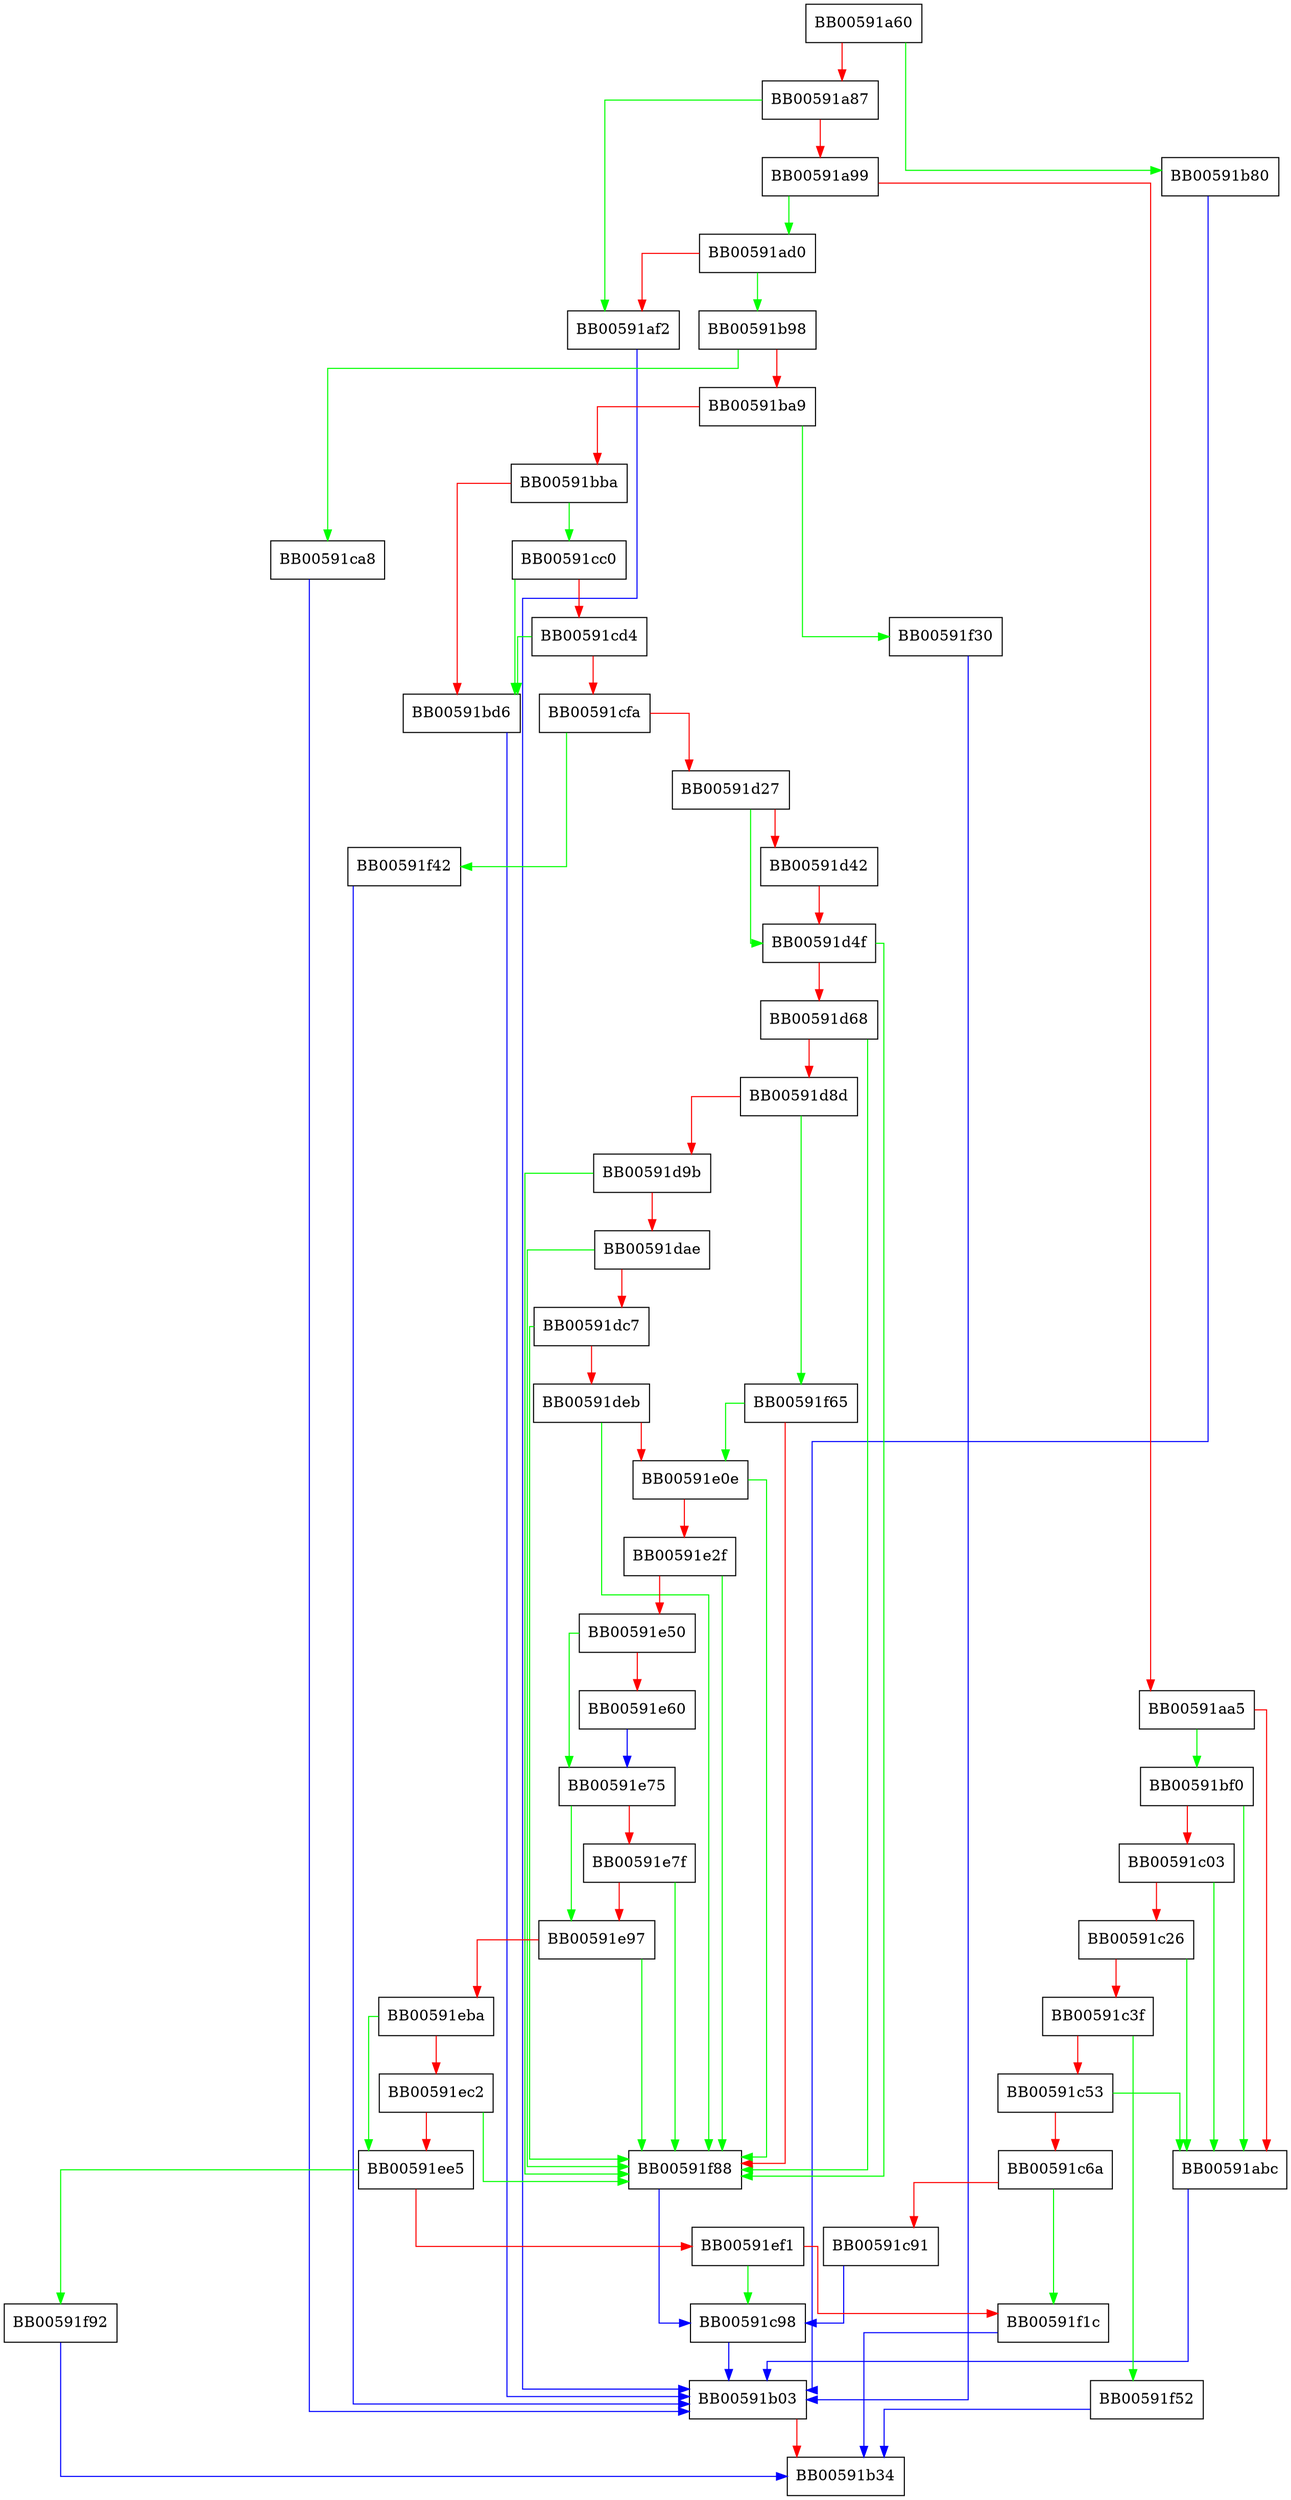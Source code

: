 digraph ECPKParameters_print {
  node [shape="box"];
  graph [splines=ortho];
  BB00591a60 -> BB00591b80 [color="green"];
  BB00591a60 -> BB00591a87 [color="red"];
  BB00591a87 -> BB00591af2 [color="green"];
  BB00591a87 -> BB00591a99 [color="red"];
  BB00591a99 -> BB00591ad0 [color="green"];
  BB00591a99 -> BB00591aa5 [color="red"];
  BB00591aa5 -> BB00591bf0 [color="green"];
  BB00591aa5 -> BB00591abc [color="red"];
  BB00591abc -> BB00591b03 [color="blue"];
  BB00591ad0 -> BB00591b98 [color="green"];
  BB00591ad0 -> BB00591af2 [color="red"];
  BB00591af2 -> BB00591b03 [color="blue"];
  BB00591b03 -> BB00591b34 [color="red"];
  BB00591b80 -> BB00591b03 [color="blue"];
  BB00591b98 -> BB00591ca8 [color="green"];
  BB00591b98 -> BB00591ba9 [color="red"];
  BB00591ba9 -> BB00591f30 [color="green"];
  BB00591ba9 -> BB00591bba [color="red"];
  BB00591bba -> BB00591cc0 [color="green"];
  BB00591bba -> BB00591bd6 [color="red"];
  BB00591bd6 -> BB00591b03 [color="blue"];
  BB00591bf0 -> BB00591abc [color="green"];
  BB00591bf0 -> BB00591c03 [color="red"];
  BB00591c03 -> BB00591abc [color="green"];
  BB00591c03 -> BB00591c26 [color="red"];
  BB00591c26 -> BB00591abc [color="green"];
  BB00591c26 -> BB00591c3f [color="red"];
  BB00591c3f -> BB00591f52 [color="green"];
  BB00591c3f -> BB00591c53 [color="red"];
  BB00591c53 -> BB00591abc [color="green"];
  BB00591c53 -> BB00591c6a [color="red"];
  BB00591c6a -> BB00591f1c [color="green"];
  BB00591c6a -> BB00591c91 [color="red"];
  BB00591c91 -> BB00591c98 [color="blue"];
  BB00591c98 -> BB00591b03 [color="blue"];
  BB00591ca8 -> BB00591b03 [color="blue"];
  BB00591cc0 -> BB00591bd6 [color="green"];
  BB00591cc0 -> BB00591cd4 [color="red"];
  BB00591cd4 -> BB00591bd6 [color="green"];
  BB00591cd4 -> BB00591cfa [color="red"];
  BB00591cfa -> BB00591f42 [color="green"];
  BB00591cfa -> BB00591d27 [color="red"];
  BB00591d27 -> BB00591d4f [color="green"];
  BB00591d27 -> BB00591d42 [color="red"];
  BB00591d42 -> BB00591d4f [color="red"];
  BB00591d4f -> BB00591f88 [color="green"];
  BB00591d4f -> BB00591d68 [color="red"];
  BB00591d68 -> BB00591f88 [color="green"];
  BB00591d68 -> BB00591d8d [color="red"];
  BB00591d8d -> BB00591f65 [color="green"];
  BB00591d8d -> BB00591d9b [color="red"];
  BB00591d9b -> BB00591f88 [color="green"];
  BB00591d9b -> BB00591dae [color="red"];
  BB00591dae -> BB00591f88 [color="green"];
  BB00591dae -> BB00591dc7 [color="red"];
  BB00591dc7 -> BB00591f88 [color="green"];
  BB00591dc7 -> BB00591deb [color="red"];
  BB00591deb -> BB00591f88 [color="green"];
  BB00591deb -> BB00591e0e [color="red"];
  BB00591e0e -> BB00591f88 [color="green"];
  BB00591e0e -> BB00591e2f [color="red"];
  BB00591e2f -> BB00591f88 [color="green"];
  BB00591e2f -> BB00591e50 [color="red"];
  BB00591e50 -> BB00591e75 [color="green"];
  BB00591e50 -> BB00591e60 [color="red"];
  BB00591e60 -> BB00591e75 [color="blue"];
  BB00591e75 -> BB00591e97 [color="green"];
  BB00591e75 -> BB00591e7f [color="red"];
  BB00591e7f -> BB00591f88 [color="green"];
  BB00591e7f -> BB00591e97 [color="red"];
  BB00591e97 -> BB00591f88 [color="green"];
  BB00591e97 -> BB00591eba [color="red"];
  BB00591eba -> BB00591ee5 [color="green"];
  BB00591eba -> BB00591ec2 [color="red"];
  BB00591ec2 -> BB00591f88 [color="green"];
  BB00591ec2 -> BB00591ee5 [color="red"];
  BB00591ee5 -> BB00591f92 [color="green"];
  BB00591ee5 -> BB00591ef1 [color="red"];
  BB00591ef1 -> BB00591c98 [color="green"];
  BB00591ef1 -> BB00591f1c [color="red"];
  BB00591f1c -> BB00591b34 [color="blue"];
  BB00591f30 -> BB00591b03 [color="blue"];
  BB00591f42 -> BB00591b03 [color="blue"];
  BB00591f52 -> BB00591b34 [color="blue"];
  BB00591f65 -> BB00591e0e [color="green"];
  BB00591f65 -> BB00591f88 [color="red"];
  BB00591f88 -> BB00591c98 [color="blue"];
  BB00591f92 -> BB00591b34 [color="blue"];
}